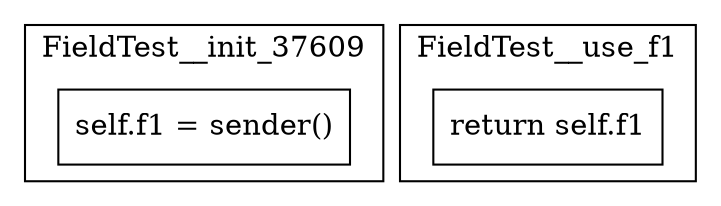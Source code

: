 digraph "never-accessed-2" {
    node [shape=box];
    subgraph "cluster_FieldTest__init_37609" {
        label="FieldTest__init_37609";
        "FieldTest__init_37609_142" [label="self.f1 = sender()"];
    }
    subgraph "cluster_FieldTest__use_f1" {
        label="FieldTest__use_f1";
        "FieldTest__use_f1_143" [label="return self.f1"];
    }
}
